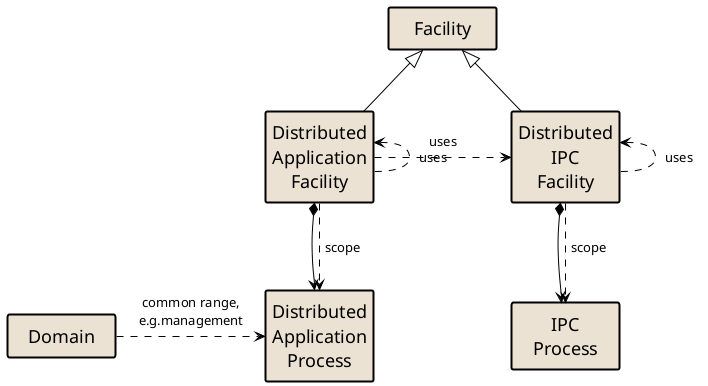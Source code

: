 @startuml

hide members
hide circle

skinparam ClassArrowColor Black
skinparam ClassBorderColor Black
skinparam ClassFontColor Black
skinparam ClassFontName "Calibri Normal"
skinparam ClassFontSize 18
skinparam ClassBackgroundColor #ebe2d4
skinparam ClassBorderThickness 2
skinparam Shadowing false
skinparam Padding 4
skinparam SameClassWidth true


together {
    class Facility
    class "Distributed\nApplication\nFacility"
    class "Distributed\nIPC\nFacility"
}

Facility <|-- "Distributed\nApplication\nFacility"
Facility <|-- "Distributed\nIPC\nFacility"

"Distributed\nApplication\nFacility" <. "Distributed\nApplication\nFacility" : uses
"Distributed\nApplication\nFacility" .> "Distributed\nIPC\nFacility" : uses
"Distributed\nIPC\nFacility" <. "Distributed\nIPC\nFacility" : uses


"Distributed\nApplication\nFacility" *--> "Distributed\nApplication\nProcess"
"Distributed\nApplication\nFacility" ..> "Distributed\nApplication\nProcess" : scope


"Distributed\nIPC\nFacility" *--> "IPC\nProcess"
"Distributed\nIPC\nFacility" ..> "IPC\nProcess" : scope

Domain .> "Distributed\nApplication\nProcess" : "common range,\ne.g.management"


@enduml
